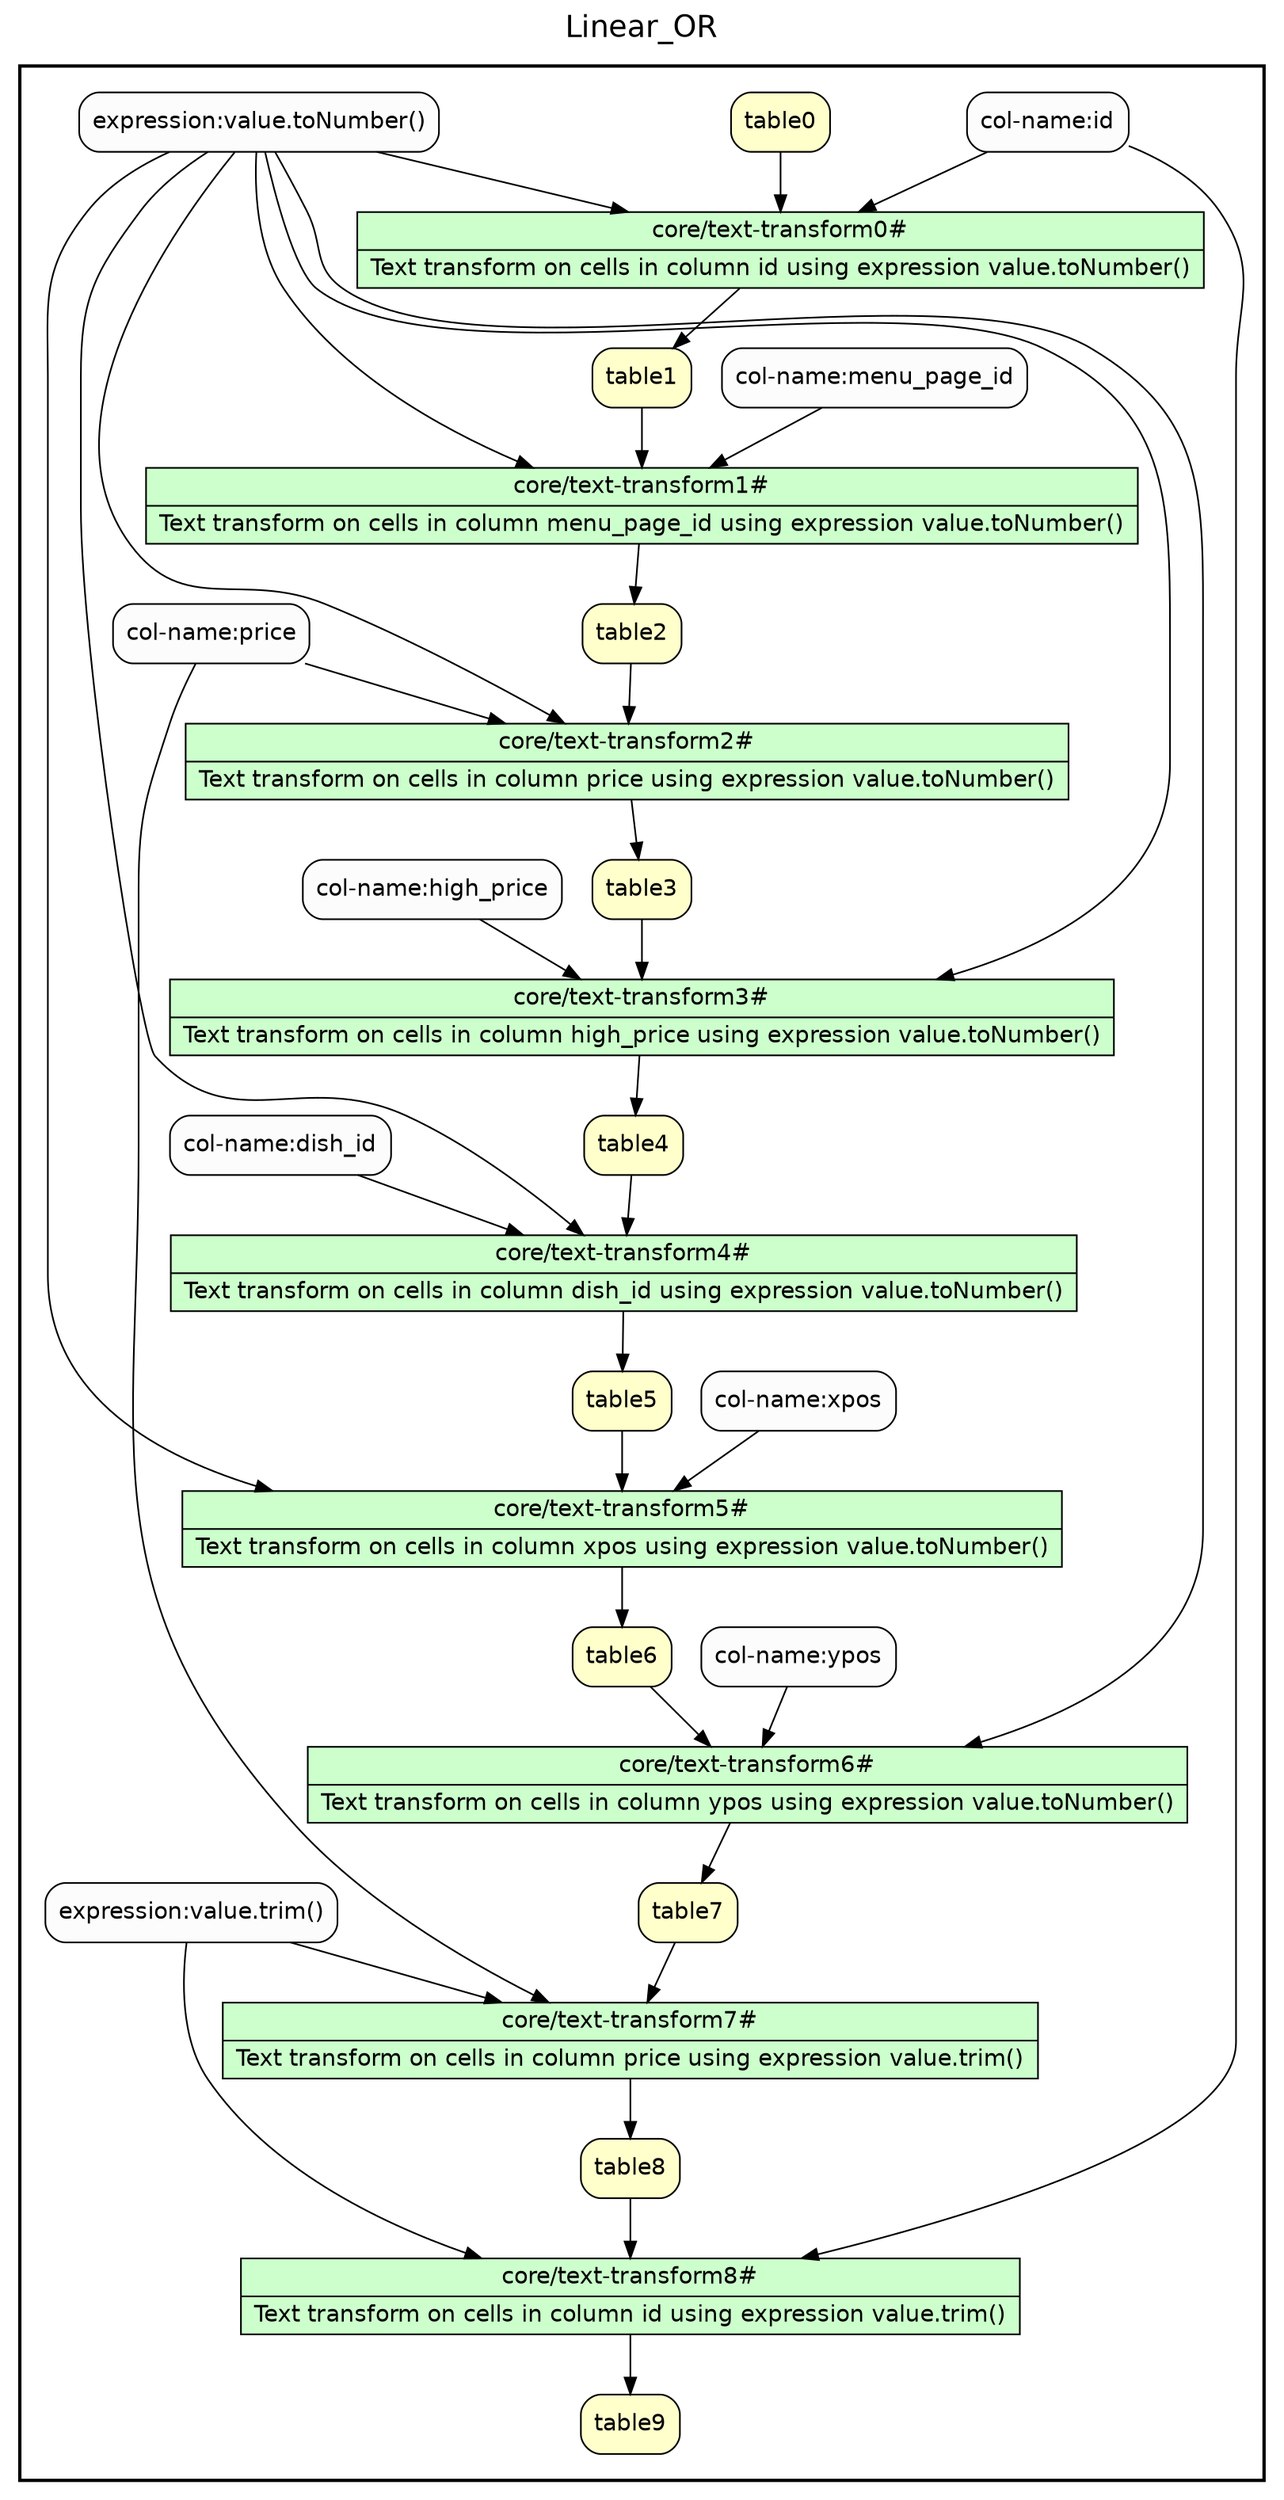 
/* Start of top-level graph */
digraph Workflow {
rankdir=TB

/* Title for graph */
fontname=Helvetica; fontsize=18; labelloc=t
label=Linear_OR

/* Start of double cluster for drawing box around nodes in workflow */
subgraph cluster_workflow_box_outer { label=""; color=black; penwidth=2
subgraph cluster_workflow_box_inner { label=""; penwidth=0

/* Style for nodes representing atomic programs in workflow */
node[shape=box style=filled fillcolor="#CCFFCC" peripheries=1 fontname=Helvetica]

/* Nodes representing atomic programs in workflow */
"core/text-transform0#" [shape=record rankdir=LR label="{<f0> core/text-transform0# |<f1> Text transform on cells in column id using expression value.toNumber()}"];
"core/text-transform1#" [shape=record rankdir=LR label="{<f0> core/text-transform1# |<f1> Text transform on cells in column menu_page_id using expression value.toNumber()}"];
"core/text-transform2#" [shape=record rankdir=LR label="{<f0> core/text-transform2# |<f1> Text transform on cells in column price using expression value.toNumber()}"];
"core/text-transform3#" [shape=record rankdir=LR label="{<f0> core/text-transform3# |<f1> Text transform on cells in column high_price using expression value.toNumber()}"];
"core/text-transform4#" [shape=record rankdir=LR label="{<f0> core/text-transform4# |<f1> Text transform on cells in column dish_id using expression value.toNumber()}"];
"core/text-transform5#" [shape=record rankdir=LR label="{<f0> core/text-transform5# |<f1> Text transform on cells in column xpos using expression value.toNumber()}"];
"core/text-transform6#" [shape=record rankdir=LR label="{<f0> core/text-transform6# |<f1> Text transform on cells in column ypos using expression value.toNumber()}"];
"core/text-transform7#" [shape=record rankdir=LR label="{<f0> core/text-transform7# |<f1> Text transform on cells in column price using expression value.trim()}"];
"core/text-transform8#" [shape=record rankdir=LR label="{<f0> core/text-transform8# |<f1> Text transform on cells in column id using expression value.trim()}"];

/* Style for nodes representing non-parameter data channels in workflow */
node[shape=box style="rounded,filled" fillcolor="#FFFFCC" peripheries=1 fontname=Helvetica]

/* Nodes for non-parameter data channels in workflow */
table9
table0
table1
table2
table3
table4
table5
table6
table7
table8

/* Style for nodes representing parameter channels in workflow */
node[shape=box style="rounded,filled" fillcolor="#FCFCFC" peripheries=1 fontname=Helvetica]

/* Nodes representing parameter channels in workflow */
"col-name:id"
"expression:value.toNumber()"
"col-name:menu_page_id"
"col-name:price"
"col-name:high_price"
"col-name:dish_id"
"col-name:xpos"
"col-name:ypos"
"expression:value.trim()"

/* Edges representing connections between programs and channels */
"core/text-transform0#" -> table1
"col-name:id" -> "core/text-transform0#"
"expression:value.toNumber()" -> "core/text-transform0#"
table0 -> "core/text-transform0#"
"core/text-transform1#" -> table2
"col-name:menu_page_id" -> "core/text-transform1#"
"expression:value.toNumber()" -> "core/text-transform1#"
table1 -> "core/text-transform1#"
"core/text-transform2#" -> table3
"col-name:price" -> "core/text-transform2#"
"expression:value.toNumber()" -> "core/text-transform2#"
table2 -> "core/text-transform2#"
"core/text-transform3#" -> table4
"col-name:high_price" -> "core/text-transform3#"
"expression:value.toNumber()" -> "core/text-transform3#"
table3 -> "core/text-transform3#"
"core/text-transform4#" -> table5
"col-name:dish_id" -> "core/text-transform4#"
"expression:value.toNumber()" -> "core/text-transform4#"
table4 -> "core/text-transform4#"
"core/text-transform5#" -> table6
"col-name:xpos" -> "core/text-transform5#"
"expression:value.toNumber()" -> "core/text-transform5#"
table5 -> "core/text-transform5#"
"core/text-transform6#" -> table7
"col-name:ypos" -> "core/text-transform6#"
"expression:value.toNumber()" -> "core/text-transform6#"
table6 -> "core/text-transform6#"
"core/text-transform7#" -> table8
"col-name:price" -> "core/text-transform7#"
"expression:value.trim()" -> "core/text-transform7#"
table7 -> "core/text-transform7#"
"core/text-transform8#" -> table9
"col-name:id" -> "core/text-transform8#"
"expression:value.trim()" -> "core/text-transform8#"
table8 -> "core/text-transform8#"

/* End of double cluster for drawing box around nodes in workflow */
}}

/* End of top-level graph */
}
